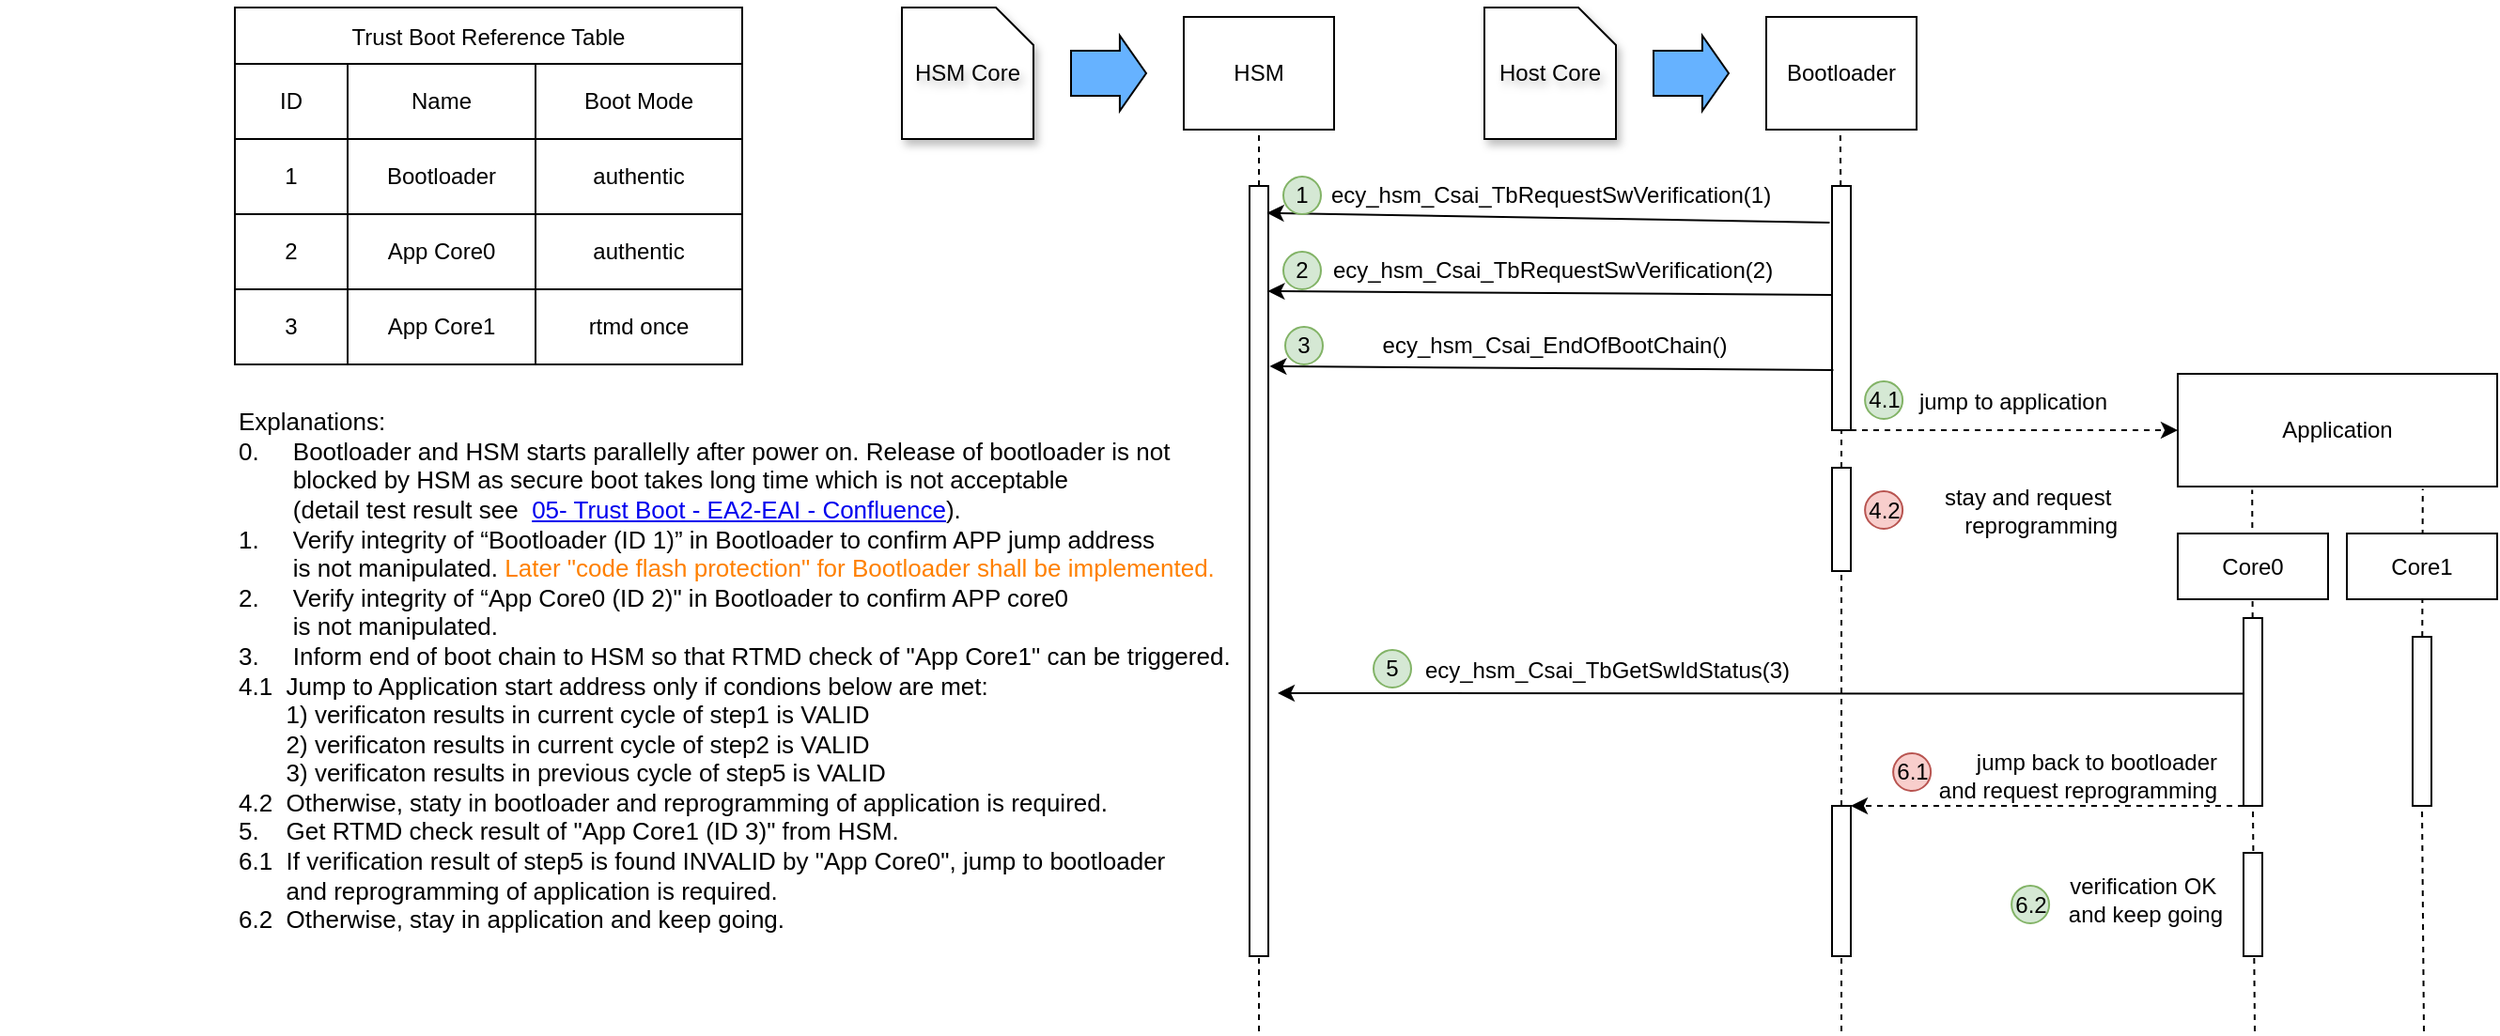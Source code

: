 <mxfile version="24.0.2" type="github">
  <diagram id="C5RBs43oDa-KdzZeNtuy" name="Page-1">
    <mxGraphModel dx="1313" dy="718" grid="1" gridSize="10" guides="1" tooltips="1" connect="1" arrows="1" fold="1" page="1" pageScale="1" pageWidth="827" pageHeight="1169" math="0" shadow="0">
      <root>
        <mxCell id="WIyWlLk6GJQsqaUBKTNV-0" />
        <mxCell id="WIyWlLk6GJQsqaUBKTNV-1" parent="WIyWlLk6GJQsqaUBKTNV-0" />
        <mxCell id="D4vPEo9Bev2hyHcHxzdy-16" value="&lt;div&gt;&lt;div&gt;&lt;div style=&quot;&quot;&gt;&lt;br&gt;&lt;/div&gt;&lt;/div&gt;&lt;/div&gt;" style="text;html=1;align=left;verticalAlign=middle;resizable=0;points=[];autosize=1;strokeColor=none;fillColor=none;" vertex="1" parent="WIyWlLk6GJQsqaUBKTNV-1">
          <mxGeometry x="580" y="530" width="20" height="30" as="geometry" />
        </mxCell>
        <mxCell id="D4vPEo9Bev2hyHcHxzdy-27" value="HSM Core" style="shape=card;whiteSpace=wrap;html=1;size=20;rotation=0;shadow=1;textShadow=1;direction=south;" vertex="1" parent="WIyWlLk6GJQsqaUBKTNV-1">
          <mxGeometry x="1060" y="35" width="70" height="70" as="geometry" />
        </mxCell>
        <mxCell id="D4vPEo9Bev2hyHcHxzdy-29" value="Host Core" style="shape=card;whiteSpace=wrap;html=1;size=20;rotation=0;shadow=1;textShadow=1;direction=south;" vertex="1" parent="WIyWlLk6GJQsqaUBKTNV-1">
          <mxGeometry x="1370" y="35" width="70" height="70" as="geometry" />
        </mxCell>
        <mxCell id="D4vPEo9Bev2hyHcHxzdy-30" value="HSM" style="whiteSpace=wrap;html=1;rounded=0;" vertex="1" parent="WIyWlLk6GJQsqaUBKTNV-1">
          <mxGeometry x="1210" y="40" width="80" height="60" as="geometry" />
        </mxCell>
        <mxCell id="D4vPEo9Bev2hyHcHxzdy-31" value="" style="shape=singleArrow;whiteSpace=wrap;html=1;arrowWidth=0.598;arrowSize=0.351;fillColor=#66B2FF;" vertex="1" parent="WIyWlLk6GJQsqaUBKTNV-1">
          <mxGeometry x="1150" y="50" width="40" height="40" as="geometry" />
        </mxCell>
        <mxCell id="D4vPEo9Bev2hyHcHxzdy-32" value="" style="shape=singleArrow;whiteSpace=wrap;html=1;arrowWidth=0.598;arrowSize=0.351;fillColor=#66B2FF;" vertex="1" parent="WIyWlLk6GJQsqaUBKTNV-1">
          <mxGeometry x="1460" y="50" width="40" height="40" as="geometry" />
        </mxCell>
        <mxCell id="D4vPEo9Bev2hyHcHxzdy-33" value="Bootloader" style="whiteSpace=wrap;html=1;rounded=0;" vertex="1" parent="WIyWlLk6GJQsqaUBKTNV-1">
          <mxGeometry x="1520" y="40" width="80" height="60" as="geometry" />
        </mxCell>
        <mxCell id="D4vPEo9Bev2hyHcHxzdy-34" value="" style="endArrow=none;html=1;rounded=0;entryX=0.5;entryY=1;entryDx=0;entryDy=0;dashed=1;" edge="1" parent="WIyWlLk6GJQsqaUBKTNV-1" source="D4vPEo9Bev2hyHcHxzdy-36" target="D4vPEo9Bev2hyHcHxzdy-30">
          <mxGeometry width="50" height="50" relative="1" as="geometry">
            <mxPoint x="1250" y="630" as="sourcePoint" />
            <mxPoint x="1050" y="290" as="targetPoint" />
          </mxGeometry>
        </mxCell>
        <mxCell id="D4vPEo9Bev2hyHcHxzdy-35" value="" style="endArrow=none;html=1;rounded=0;entryX=0.5;entryY=1;entryDx=0;entryDy=0;dashed=1;" edge="1" parent="WIyWlLk6GJQsqaUBKTNV-1" source="D4vPEo9Bev2hyHcHxzdy-101">
          <mxGeometry width="50" height="50" relative="1" as="geometry">
            <mxPoint x="1559.41" y="630" as="sourcePoint" />
            <mxPoint x="1559.41" y="100" as="targetPoint" />
          </mxGeometry>
        </mxCell>
        <mxCell id="D4vPEo9Bev2hyHcHxzdy-37" value="" style="endArrow=none;html=1;rounded=0;entryX=0.5;entryY=1;entryDx=0;entryDy=0;dashed=1;" edge="1" parent="WIyWlLk6GJQsqaUBKTNV-1" target="D4vPEo9Bev2hyHcHxzdy-36">
          <mxGeometry width="50" height="50" relative="1" as="geometry">
            <mxPoint x="1250" y="580" as="sourcePoint" />
            <mxPoint x="1250" y="100" as="targetPoint" />
          </mxGeometry>
        </mxCell>
        <mxCell id="D4vPEo9Bev2hyHcHxzdy-36" value="" style="rounded=0;whiteSpace=wrap;html=1;" vertex="1" parent="WIyWlLk6GJQsqaUBKTNV-1">
          <mxGeometry x="1245" y="130" width="10" height="410" as="geometry" />
        </mxCell>
        <mxCell id="D4vPEo9Bev2hyHcHxzdy-75" value="Trust Boot Reference Table" style="shape=table;startSize=30;container=1;collapsible=0;childLayout=tableLayout;" vertex="1" parent="WIyWlLk6GJQsqaUBKTNV-1">
          <mxGeometry x="705" y="35" width="270" height="190" as="geometry" />
        </mxCell>
        <mxCell id="D4vPEo9Bev2hyHcHxzdy-76" value="" style="shape=tableRow;horizontal=0;startSize=0;swimlaneHead=0;swimlaneBody=0;strokeColor=inherit;top=0;left=0;bottom=0;right=0;collapsible=0;dropTarget=0;fillColor=none;points=[[0,0.5],[1,0.5]];portConstraint=eastwest;" vertex="1" parent="D4vPEo9Bev2hyHcHxzdy-75">
          <mxGeometry y="30" width="270" height="40" as="geometry" />
        </mxCell>
        <mxCell id="D4vPEo9Bev2hyHcHxzdy-77" value="ID" style="shape=partialRectangle;html=1;whiteSpace=wrap;connectable=0;strokeColor=inherit;overflow=hidden;fillColor=none;top=0;left=0;bottom=0;right=0;pointerEvents=1;" vertex="1" parent="D4vPEo9Bev2hyHcHxzdy-76">
          <mxGeometry width="60" height="40" as="geometry">
            <mxRectangle width="60" height="40" as="alternateBounds" />
          </mxGeometry>
        </mxCell>
        <mxCell id="D4vPEo9Bev2hyHcHxzdy-78" value="Name" style="shape=partialRectangle;html=1;whiteSpace=wrap;connectable=0;strokeColor=inherit;overflow=hidden;fillColor=none;top=0;left=0;bottom=0;right=0;pointerEvents=1;" vertex="1" parent="D4vPEo9Bev2hyHcHxzdy-76">
          <mxGeometry x="60" width="100" height="40" as="geometry">
            <mxRectangle width="100" height="40" as="alternateBounds" />
          </mxGeometry>
        </mxCell>
        <mxCell id="D4vPEo9Bev2hyHcHxzdy-79" value="Boot Mode" style="shape=partialRectangle;html=1;whiteSpace=wrap;connectable=0;strokeColor=inherit;overflow=hidden;fillColor=none;top=0;left=0;bottom=0;right=0;pointerEvents=1;" vertex="1" parent="D4vPEo9Bev2hyHcHxzdy-76">
          <mxGeometry x="160" width="110" height="40" as="geometry">
            <mxRectangle width="110" height="40" as="alternateBounds" />
          </mxGeometry>
        </mxCell>
        <mxCell id="D4vPEo9Bev2hyHcHxzdy-80" value="" style="shape=tableRow;horizontal=0;startSize=0;swimlaneHead=0;swimlaneBody=0;strokeColor=inherit;top=0;left=0;bottom=0;right=0;collapsible=0;dropTarget=0;fillColor=none;points=[[0,0.5],[1,0.5]];portConstraint=eastwest;" vertex="1" parent="D4vPEo9Bev2hyHcHxzdy-75">
          <mxGeometry y="70" width="270" height="40" as="geometry" />
        </mxCell>
        <mxCell id="D4vPEo9Bev2hyHcHxzdy-81" value="1" style="shape=partialRectangle;html=1;whiteSpace=wrap;connectable=0;strokeColor=inherit;overflow=hidden;fillColor=none;top=0;left=0;bottom=0;right=0;pointerEvents=1;" vertex="1" parent="D4vPEo9Bev2hyHcHxzdy-80">
          <mxGeometry width="60" height="40" as="geometry">
            <mxRectangle width="60" height="40" as="alternateBounds" />
          </mxGeometry>
        </mxCell>
        <mxCell id="D4vPEo9Bev2hyHcHxzdy-82" value="Bootloader" style="shape=partialRectangle;html=1;whiteSpace=wrap;connectable=0;strokeColor=inherit;overflow=hidden;fillColor=none;top=0;left=0;bottom=0;right=0;pointerEvents=1;" vertex="1" parent="D4vPEo9Bev2hyHcHxzdy-80">
          <mxGeometry x="60" width="100" height="40" as="geometry">
            <mxRectangle width="100" height="40" as="alternateBounds" />
          </mxGeometry>
        </mxCell>
        <mxCell id="D4vPEo9Bev2hyHcHxzdy-83" value="authentic" style="shape=partialRectangle;html=1;whiteSpace=wrap;connectable=0;strokeColor=inherit;overflow=hidden;fillColor=none;top=0;left=0;bottom=0;right=0;pointerEvents=1;" vertex="1" parent="D4vPEo9Bev2hyHcHxzdy-80">
          <mxGeometry x="160" width="110" height="40" as="geometry">
            <mxRectangle width="110" height="40" as="alternateBounds" />
          </mxGeometry>
        </mxCell>
        <mxCell id="D4vPEo9Bev2hyHcHxzdy-84" value="" style="shape=tableRow;horizontal=0;startSize=0;swimlaneHead=0;swimlaneBody=0;strokeColor=inherit;top=0;left=0;bottom=0;right=0;collapsible=0;dropTarget=0;fillColor=none;points=[[0,0.5],[1,0.5]];portConstraint=eastwest;" vertex="1" parent="D4vPEo9Bev2hyHcHxzdy-75">
          <mxGeometry y="110" width="270" height="40" as="geometry" />
        </mxCell>
        <mxCell id="D4vPEo9Bev2hyHcHxzdy-85" value="2" style="shape=partialRectangle;html=1;whiteSpace=wrap;connectable=0;strokeColor=inherit;overflow=hidden;fillColor=none;top=0;left=0;bottom=0;right=0;pointerEvents=1;" vertex="1" parent="D4vPEo9Bev2hyHcHxzdy-84">
          <mxGeometry width="60" height="40" as="geometry">
            <mxRectangle width="60" height="40" as="alternateBounds" />
          </mxGeometry>
        </mxCell>
        <mxCell id="D4vPEo9Bev2hyHcHxzdy-86" value="App Core0" style="shape=partialRectangle;html=1;whiteSpace=wrap;connectable=0;strokeColor=inherit;overflow=hidden;fillColor=none;top=0;left=0;bottom=0;right=0;pointerEvents=1;" vertex="1" parent="D4vPEo9Bev2hyHcHxzdy-84">
          <mxGeometry x="60" width="100" height="40" as="geometry">
            <mxRectangle width="100" height="40" as="alternateBounds" />
          </mxGeometry>
        </mxCell>
        <mxCell id="D4vPEo9Bev2hyHcHxzdy-87" value="authentic" style="shape=partialRectangle;html=1;whiteSpace=wrap;connectable=0;strokeColor=inherit;overflow=hidden;fillColor=none;top=0;left=0;bottom=0;right=0;pointerEvents=1;" vertex="1" parent="D4vPEo9Bev2hyHcHxzdy-84">
          <mxGeometry x="160" width="110" height="40" as="geometry">
            <mxRectangle width="110" height="40" as="alternateBounds" />
          </mxGeometry>
        </mxCell>
        <mxCell id="D4vPEo9Bev2hyHcHxzdy-88" value="" style="shape=tableRow;horizontal=0;startSize=0;swimlaneHead=0;swimlaneBody=0;strokeColor=inherit;top=0;left=0;bottom=0;right=0;collapsible=0;dropTarget=0;fillColor=none;points=[[0,0.5],[1,0.5]];portConstraint=eastwest;" vertex="1" parent="D4vPEo9Bev2hyHcHxzdy-75">
          <mxGeometry y="150" width="270" height="40" as="geometry" />
        </mxCell>
        <mxCell id="D4vPEo9Bev2hyHcHxzdy-89" value="3" style="shape=partialRectangle;html=1;whiteSpace=wrap;connectable=0;strokeColor=inherit;overflow=hidden;fillColor=none;top=0;left=0;bottom=0;right=0;pointerEvents=1;" vertex="1" parent="D4vPEo9Bev2hyHcHxzdy-88">
          <mxGeometry width="60" height="40" as="geometry">
            <mxRectangle width="60" height="40" as="alternateBounds" />
          </mxGeometry>
        </mxCell>
        <mxCell id="D4vPEo9Bev2hyHcHxzdy-90" value="App Core1" style="shape=partialRectangle;html=1;whiteSpace=wrap;connectable=0;strokeColor=inherit;overflow=hidden;fillColor=none;top=0;left=0;bottom=0;right=0;pointerEvents=1;" vertex="1" parent="D4vPEo9Bev2hyHcHxzdy-88">
          <mxGeometry x="60" width="100" height="40" as="geometry">
            <mxRectangle width="100" height="40" as="alternateBounds" />
          </mxGeometry>
        </mxCell>
        <mxCell id="D4vPEo9Bev2hyHcHxzdy-91" value="rtmd once" style="shape=partialRectangle;html=1;whiteSpace=wrap;connectable=0;strokeColor=inherit;overflow=hidden;fillColor=none;top=0;left=0;bottom=0;right=0;pointerEvents=1;" vertex="1" parent="D4vPEo9Bev2hyHcHxzdy-88">
          <mxGeometry x="160" width="110" height="40" as="geometry">
            <mxRectangle width="110" height="40" as="alternateBounds" />
          </mxGeometry>
        </mxCell>
        <mxCell id="D4vPEo9Bev2hyHcHxzdy-101" value="" style="rounded=0;whiteSpace=wrap;html=1;" vertex="1" parent="WIyWlLk6GJQsqaUBKTNV-1">
          <mxGeometry x="1555" y="130" width="10" height="130" as="geometry" />
        </mxCell>
        <mxCell id="D4vPEo9Bev2hyHcHxzdy-103" value="" style="endArrow=classic;html=1;rounded=0;exitX=-0.129;exitY=0.15;exitDx=0;exitDy=0;exitPerimeter=0;entryX=0.929;entryY=0.035;entryDx=0;entryDy=0;entryPerimeter=0;" edge="1" parent="WIyWlLk6GJQsqaUBKTNV-1" source="D4vPEo9Bev2hyHcHxzdy-101" target="D4vPEo9Bev2hyHcHxzdy-36">
          <mxGeometry width="50" height="50" relative="1" as="geometry">
            <mxPoint x="1360" y="170" as="sourcePoint" />
            <mxPoint x="1410" y="120" as="targetPoint" />
          </mxGeometry>
        </mxCell>
        <mxCell id="D4vPEo9Bev2hyHcHxzdy-104" value="ecy_hsm_Csai_TbRequestSwVerification(1)" style="text;html=1;align=center;verticalAlign=middle;resizable=0;points=[];autosize=1;strokeColor=none;fillColor=none;" vertex="1" parent="WIyWlLk6GJQsqaUBKTNV-1">
          <mxGeometry x="1275" y="120" width="260" height="30" as="geometry" />
        </mxCell>
        <mxCell id="D4vPEo9Bev2hyHcHxzdy-105" value="" style="endArrow=classic;html=1;rounded=0;exitX=-0.129;exitY=0.15;exitDx=0;exitDy=0;exitPerimeter=0;entryX=0.929;entryY=0.035;entryDx=0;entryDy=0;entryPerimeter=0;" edge="1" parent="WIyWlLk6GJQsqaUBKTNV-1">
          <mxGeometry width="50" height="50" relative="1" as="geometry">
            <mxPoint x="1554.71" y="188" as="sourcePoint" />
            <mxPoint x="1254.71" y="186" as="targetPoint" />
          </mxGeometry>
        </mxCell>
        <mxCell id="D4vPEo9Bev2hyHcHxzdy-106" value="ecy_hsm_Csai_TbRequestSwVerification(2)" style="text;html=1;align=center;verticalAlign=middle;resizable=0;points=[];autosize=1;strokeColor=none;fillColor=none;" vertex="1" parent="WIyWlLk6GJQsqaUBKTNV-1">
          <mxGeometry x="1275.71" y="160" width="260" height="30" as="geometry" />
        </mxCell>
        <mxCell id="D4vPEo9Bev2hyHcHxzdy-107" value="1" style="ellipse;whiteSpace=wrap;html=1;aspect=fixed;fillColor=#d5e8d4;strokeColor=#82b366;" vertex="1" parent="WIyWlLk6GJQsqaUBKTNV-1">
          <mxGeometry x="1263" y="125" width="20" height="20" as="geometry" />
        </mxCell>
        <mxCell id="D4vPEo9Bev2hyHcHxzdy-108" value="2" style="ellipse;whiteSpace=wrap;html=1;aspect=fixed;fillColor=#d5e8d4;strokeColor=#82b366;" vertex="1" parent="WIyWlLk6GJQsqaUBKTNV-1">
          <mxGeometry x="1263" y="165" width="20" height="20" as="geometry" />
        </mxCell>
        <mxCell id="D4vPEo9Bev2hyHcHxzdy-109" value="Explanations:&lt;div style=&quot;font-size: 13px;&quot;&gt;0.&amp;nbsp; &amp;nbsp; &amp;nbsp;Bootloader and HSM starts parallelly after power on.&amp;nbsp;&lt;span style=&quot;background-color: initial; font-size: 13px;&quot;&gt;Release of bootloader is not&amp;nbsp;&lt;/span&gt;&lt;/div&gt;&lt;div style=&quot;font-size: 13px;&quot;&gt;&lt;span style=&quot;background-color: initial; font-size: 13px;&quot;&gt;&amp;nbsp; &amp;nbsp; &amp;nbsp; &amp;nbsp; blocked&amp;nbsp;&lt;/span&gt;&lt;span style=&quot;background-color: initial; font-size: 13px;&quot;&gt;by HSM as secure boot takes long time&amp;nbsp;&lt;/span&gt;&lt;span style=&quot;background-color: initial; font-size: 13px;&quot;&gt;which is not acceptable&amp;nbsp;&lt;/span&gt;&lt;/div&gt;&lt;div style=&quot;font-size: 13px;&quot;&gt;&lt;span style=&quot;background-color: initial; font-size: 13px;&quot;&gt;&amp;nbsp; &amp;nbsp; &amp;nbsp; &amp;nbsp; (detail test result see&amp;nbsp;&amp;nbsp;&lt;/span&gt;&lt;a href=&quot;http://192.168.12.6:7090/display/EA2EAI/05-+Trust+Boot&quot; style=&quot;background-color: initial; font-size: 13px;&quot;&gt;05- Trust Boot - EA2-EAI - Confluence&lt;/a&gt;&lt;span style=&quot;background-color: initial; font-size: 13px;&quot;&gt;).&lt;/span&gt;&lt;div style=&quot;font-size: 13px;&quot;&gt;1.&amp;nbsp; &amp;nbsp; &amp;nbsp;Verify integrity of “Bootloader&amp;nbsp;&lt;span style=&quot;background-color: initial; font-size: 13px;&quot;&gt;(ID 1)&lt;/span&gt;&lt;span style=&quot;background-color: initial; font-size: 13px;&quot;&gt;” in Bootloader to confirm APP jump address&amp;nbsp;&lt;/span&gt;&lt;/div&gt;&lt;div style=&quot;font-size: 13px;&quot;&gt;&lt;span style=&quot;background-color: initial; font-size: 13px;&quot;&gt;&amp;nbsp; &amp;nbsp; &amp;nbsp; &amp;nbsp; is not manipulated.&amp;nbsp;&lt;/span&gt;&lt;span style=&quot;background-color: initial; font-size: 13px;&quot;&gt;&lt;font color=&quot;#ff8000&quot; style=&quot;font-size: 13px;&quot;&gt;Later &quot;code flash protection&quot; for Bootloader shall be implemented.&lt;/font&gt;&lt;/span&gt;&lt;/div&gt;&lt;div style=&quot;font-size: 13px;&quot;&gt;2.&amp;nbsp; &amp;nbsp; &amp;nbsp;Verify integrity of “App Core0&amp;nbsp;&lt;span style=&quot;background-color: initial; font-size: 13px;&quot;&gt;(ID 2)&lt;/span&gt;&lt;span style=&quot;background-color: initial; font-size: 13px;&quot;&gt;&quot; in Bootloader to confirm APP core0&amp;nbsp;&lt;/span&gt;&lt;/div&gt;&lt;div style=&quot;font-size: 13px;&quot;&gt;&lt;span style=&quot;background-color: initial; font-size: 13px;&quot;&gt;&amp;nbsp; &amp;nbsp; &amp;nbsp; &amp;nbsp; is not manipulated.&lt;/span&gt;&lt;/div&gt;&lt;div style=&quot;font-size: 13px;&quot;&gt;3.&amp;nbsp; &amp;nbsp; &amp;nbsp;Inform end of boot chain to HSM so that RTMD check of &quot;App Core1&quot; can be triggered.&lt;/div&gt;&lt;div style=&quot;font-size: 13px;&quot;&gt;4.1&amp;nbsp; Jump to Application start address only if condions below are met:&lt;/div&gt;&lt;div style=&quot;font-size: 13px;&quot;&gt;&amp;nbsp; &amp;nbsp; &amp;nbsp; &amp;nbsp;1) verificaton results&amp;nbsp;&lt;span style=&quot;background-color: initial; font-size: 13px;&quot;&gt;in current cycle&amp;nbsp;&lt;/span&gt;&lt;span style=&quot;background-color: initial; font-size: 13px;&quot;&gt;of step1 is VALID&lt;/span&gt;&lt;/div&gt;&lt;div style=&quot;font-size: 13px;&quot;&gt;&lt;span style=&quot;background-color: initial; font-size: 13px;&quot;&gt;&amp;nbsp; &amp;nbsp; &amp;nbsp; &amp;nbsp;2) verificaton results&amp;nbsp;&lt;/span&gt;&lt;span style=&quot;background-color: initial; font-size: 13px;&quot;&gt;in current cycle&amp;nbsp;&lt;/span&gt;&lt;span style=&quot;background-color: initial; font-size: 13px;&quot;&gt;of step2 is VALID&lt;/span&gt;&lt;/div&gt;&lt;div style=&quot;font-size: 13px;&quot;&gt;&lt;span style=&quot;background-color: initial; font-size: 13px;&quot;&gt;&amp;nbsp; &amp;nbsp; &amp;nbsp; &amp;nbsp;3) verificaton results&amp;nbsp;&lt;/span&gt;&lt;span style=&quot;background-color: initial; font-size: 13px;&quot;&gt;in previous cycle&amp;nbsp;&lt;/span&gt;&lt;span style=&quot;background-color: initial; font-size: 13px;&quot;&gt;of step5 is VALID&lt;/span&gt;&lt;span style=&quot;background-color: initial; font-size: 13px;&quot;&gt;&amp;nbsp;&lt;/span&gt;&lt;/div&gt;&lt;div style=&quot;font-size: 13px;&quot;&gt;4.2&amp;nbsp; Otherwise, staty in bootloader and reprogramming of application is required.&lt;/div&gt;&lt;div style=&quot;font-size: 13px;&quot;&gt;5.&amp;nbsp; &amp;nbsp; Get RTMD check result of &quot;App Core1 (ID 3)&quot; from HSM.&amp;nbsp;&lt;/div&gt;&lt;div style=&quot;font-size: 13px;&quot;&gt;6.1&amp;nbsp; If verification result of step5 is found INVALID by &quot;App Core0&quot;, jump to bootloader&amp;nbsp;&lt;/div&gt;&lt;div style=&quot;font-size: 13px;&quot;&gt;&amp;nbsp; &amp;nbsp; &amp;nbsp; &amp;nbsp;and&amp;nbsp;&lt;span style=&quot;background-color: initial; font-size: 13px;&quot;&gt;reprogramming of application is required.&lt;/span&gt;&lt;/div&gt;&lt;div style=&quot;font-size: 13px;&quot;&gt;&lt;span style=&quot;background-color: initial; font-size: 13px;&quot;&gt;6.2&amp;nbsp; Otherwise, stay in application and keep going.&lt;/span&gt;&lt;/div&gt;&lt;/div&gt;" style="text;html=1;align=left;verticalAlign=middle;resizable=0;points=[];autosize=1;strokeColor=none;fillColor=none;fontSize=13;" vertex="1" parent="WIyWlLk6GJQsqaUBKTNV-1">
          <mxGeometry x="705" y="243" width="550" height="290" as="geometry" />
        </mxCell>
        <mxCell id="D4vPEo9Bev2hyHcHxzdy-110" value="" style="endArrow=classic;html=1;rounded=0;exitX=-0.129;exitY=0.15;exitDx=0;exitDy=0;exitPerimeter=0;entryX=0.929;entryY=0.035;entryDx=0;entryDy=0;entryPerimeter=0;" edge="1" parent="WIyWlLk6GJQsqaUBKTNV-1">
          <mxGeometry width="50" height="50" relative="1" as="geometry">
            <mxPoint x="1555.71" y="228" as="sourcePoint" />
            <mxPoint x="1255.71" y="226" as="targetPoint" />
          </mxGeometry>
        </mxCell>
        <mxCell id="D4vPEo9Bev2hyHcHxzdy-111" value="ecy_hsm_Csai_EndOfBootChain()" style="text;html=1;align=center;verticalAlign=middle;resizable=0;points=[];autosize=1;strokeColor=none;fillColor=none;" vertex="1" parent="WIyWlLk6GJQsqaUBKTNV-1">
          <mxGeometry x="1301.71" y="200" width="210" height="30" as="geometry" />
        </mxCell>
        <mxCell id="D4vPEo9Bev2hyHcHxzdy-112" value="3" style="ellipse;whiteSpace=wrap;html=1;aspect=fixed;fillColor=#d5e8d4;strokeColor=#82b366;" vertex="1" parent="WIyWlLk6GJQsqaUBKTNV-1">
          <mxGeometry x="1264" y="205" width="20" height="20" as="geometry" />
        </mxCell>
        <mxCell id="D4vPEo9Bev2hyHcHxzdy-113" value="Application" style="whiteSpace=wrap;html=1;rounded=0;" vertex="1" parent="WIyWlLk6GJQsqaUBKTNV-1">
          <mxGeometry x="1739" y="230" width="170" height="60" as="geometry" />
        </mxCell>
        <mxCell id="D4vPEo9Bev2hyHcHxzdy-114" value="" style="endArrow=classic;html=1;rounded=0;exitX=1;exitY=1;exitDx=0;exitDy=0;entryX=0;entryY=0.5;entryDx=0;entryDy=0;dashed=1;" edge="1" parent="WIyWlLk6GJQsqaUBKTNV-1" source="D4vPEo9Bev2hyHcHxzdy-101" target="D4vPEo9Bev2hyHcHxzdy-113">
          <mxGeometry width="50" height="50" relative="1" as="geometry">
            <mxPoint x="1568" y="244.94" as="sourcePoint" />
            <mxPoint x="1653.56" y="244" as="targetPoint" />
          </mxGeometry>
        </mxCell>
        <mxCell id="D4vPEo9Bev2hyHcHxzdy-115" value="jump to application" style="text;html=1;align=center;verticalAlign=middle;resizable=0;points=[];autosize=1;strokeColor=none;fillColor=none;" vertex="1" parent="WIyWlLk6GJQsqaUBKTNV-1">
          <mxGeometry x="1590.56" y="230" width="120" height="30" as="geometry" />
        </mxCell>
        <mxCell id="D4vPEo9Bev2hyHcHxzdy-116" value="" style="endArrow=none;html=1;rounded=0;entryX=0.233;entryY=1.03;entryDx=0;entryDy=0;dashed=1;entryPerimeter=0;" edge="1" parent="WIyWlLk6GJQsqaUBKTNV-1" source="D4vPEo9Bev2hyHcHxzdy-120" target="D4vPEo9Bev2hyHcHxzdy-113">
          <mxGeometry width="50" height="50" relative="1" as="geometry">
            <mxPoint x="1780" y="630" as="sourcePoint" />
            <mxPoint x="1779.59" y="300" as="targetPoint" />
          </mxGeometry>
        </mxCell>
        <mxCell id="D4vPEo9Bev2hyHcHxzdy-117" value="Core0" style="whiteSpace=wrap;html=1;rounded=0;" vertex="1" parent="WIyWlLk6GJQsqaUBKTNV-1">
          <mxGeometry x="1739" y="315" width="80" height="35" as="geometry" />
        </mxCell>
        <mxCell id="D4vPEo9Bev2hyHcHxzdy-118" value="" style="endArrow=none;html=1;rounded=0;entryX=0.767;entryY=1.021;entryDx=0;entryDy=0;dashed=1;entryPerimeter=0;" edge="1" parent="WIyWlLk6GJQsqaUBKTNV-1" source="D4vPEo9Bev2hyHcHxzdy-126" target="D4vPEo9Bev2hyHcHxzdy-113">
          <mxGeometry width="50" height="50" relative="1" as="geometry">
            <mxPoint x="1870" y="630" as="sourcePoint" />
            <mxPoint x="1869.59" y="300" as="targetPoint" />
          </mxGeometry>
        </mxCell>
        <mxCell id="D4vPEo9Bev2hyHcHxzdy-119" value="Core1" style="whiteSpace=wrap;html=1;rounded=0;" vertex="1" parent="WIyWlLk6GJQsqaUBKTNV-1">
          <mxGeometry x="1829" y="315" width="80" height="35" as="geometry" />
        </mxCell>
        <mxCell id="D4vPEo9Bev2hyHcHxzdy-121" value="" style="endArrow=none;html=1;rounded=0;entryX=0.5;entryY=1;entryDx=0;entryDy=0;dashed=1;" edge="1" parent="WIyWlLk6GJQsqaUBKTNV-1" target="D4vPEo9Bev2hyHcHxzdy-120">
          <mxGeometry width="50" height="50" relative="1" as="geometry">
            <mxPoint x="1780" y="580" as="sourcePoint" />
            <mxPoint x="1779.59" y="300" as="targetPoint" />
          </mxGeometry>
        </mxCell>
        <mxCell id="D4vPEo9Bev2hyHcHxzdy-120" value="" style="rounded=0;whiteSpace=wrap;html=1;" vertex="1" parent="WIyWlLk6GJQsqaUBKTNV-1">
          <mxGeometry x="1774" y="360" width="10" height="100" as="geometry" />
        </mxCell>
        <mxCell id="D4vPEo9Bev2hyHcHxzdy-122" value="" style="endArrow=classic;html=1;rounded=0;exitX=0;exitY=0.403;exitDx=0;exitDy=0;exitPerimeter=0;" edge="1" parent="WIyWlLk6GJQsqaUBKTNV-1" source="D4vPEo9Bev2hyHcHxzdy-120">
          <mxGeometry width="50" height="50" relative="1" as="geometry">
            <mxPoint x="1770" y="400" as="sourcePoint" />
            <mxPoint x="1260" y="400" as="targetPoint" />
          </mxGeometry>
        </mxCell>
        <mxCell id="D4vPEo9Bev2hyHcHxzdy-123" value="ecy_hsm_Csai_TbGetSwIdStatus(3)" style="text;html=1;align=center;verticalAlign=middle;resizable=0;points=[];autosize=1;strokeColor=none;fillColor=none;" vertex="1" parent="WIyWlLk6GJQsqaUBKTNV-1">
          <mxGeometry x="1325" y="373" width="220" height="30" as="geometry" />
        </mxCell>
        <mxCell id="D4vPEo9Bev2hyHcHxzdy-124" value="5" style="ellipse;whiteSpace=wrap;html=1;aspect=fixed;fillColor=#d5e8d4;strokeColor=#82b366;" vertex="1" parent="WIyWlLk6GJQsqaUBKTNV-1">
          <mxGeometry x="1311" y="377" width="20" height="20" as="geometry" />
        </mxCell>
        <mxCell id="D4vPEo9Bev2hyHcHxzdy-125" value="4.1" style="ellipse;whiteSpace=wrap;html=1;aspect=fixed;fillColor=#d5e8d4;strokeColor=#82b366;" vertex="1" parent="WIyWlLk6GJQsqaUBKTNV-1">
          <mxGeometry x="1572.56" y="234" width="20" height="20" as="geometry" />
        </mxCell>
        <mxCell id="D4vPEo9Bev2hyHcHxzdy-127" value="" style="endArrow=none;html=1;rounded=0;entryX=0.5;entryY=1;entryDx=0;entryDy=0;dashed=1;" edge="1" parent="WIyWlLk6GJQsqaUBKTNV-1" target="D4vPEo9Bev2hyHcHxzdy-126">
          <mxGeometry width="50" height="50" relative="1" as="geometry">
            <mxPoint x="1870" y="580" as="sourcePoint" />
            <mxPoint x="1869.59" y="300" as="targetPoint" />
          </mxGeometry>
        </mxCell>
        <mxCell id="D4vPEo9Bev2hyHcHxzdy-126" value="" style="rounded=0;whiteSpace=wrap;html=1;" vertex="1" parent="WIyWlLk6GJQsqaUBKTNV-1">
          <mxGeometry x="1864" y="370" width="10" height="90" as="geometry" />
        </mxCell>
        <mxCell id="D4vPEo9Bev2hyHcHxzdy-128" value="" style="endArrow=none;html=1;rounded=0;entryX=0.5;entryY=1;entryDx=0;entryDy=0;dashed=1;" edge="1" parent="WIyWlLk6GJQsqaUBKTNV-1" source="D4vPEo9Bev2hyHcHxzdy-134" target="D4vPEo9Bev2hyHcHxzdy-101">
          <mxGeometry width="50" height="50" relative="1" as="geometry">
            <mxPoint x="1560" y="630" as="sourcePoint" />
            <mxPoint x="1559.41" y="270" as="targetPoint" />
          </mxGeometry>
        </mxCell>
        <mxCell id="D4vPEo9Bev2hyHcHxzdy-130" value="" style="endArrow=none;html=1;rounded=0;entryX=0.5;entryY=1;entryDx=0;entryDy=0;dashed=1;" edge="1" parent="WIyWlLk6GJQsqaUBKTNV-1" target="D4vPEo9Bev2hyHcHxzdy-129">
          <mxGeometry width="50" height="50" relative="1" as="geometry">
            <mxPoint x="1560" y="580" as="sourcePoint" />
            <mxPoint x="1560" y="270" as="targetPoint" />
          </mxGeometry>
        </mxCell>
        <mxCell id="D4vPEo9Bev2hyHcHxzdy-129" value="" style="rounded=0;whiteSpace=wrap;html=1;" vertex="1" parent="WIyWlLk6GJQsqaUBKTNV-1">
          <mxGeometry x="1555" y="460" width="10" height="80" as="geometry" />
        </mxCell>
        <mxCell id="D4vPEo9Bev2hyHcHxzdy-131" value="" style="endArrow=classic;html=1;rounded=0;exitX=0;exitY=1;exitDx=0;exitDy=0;entryX=1;entryY=0;entryDx=0;entryDy=0;dashed=1;" edge="1" parent="WIyWlLk6GJQsqaUBKTNV-1" source="D4vPEo9Bev2hyHcHxzdy-120" target="D4vPEo9Bev2hyHcHxzdy-129">
          <mxGeometry width="50" height="50" relative="1" as="geometry">
            <mxPoint x="1695" y="413" as="sourcePoint" />
            <mxPoint x="1264" y="414" as="targetPoint" />
          </mxGeometry>
        </mxCell>
        <mxCell id="D4vPEo9Bev2hyHcHxzdy-132" value="jump back to bootloader&lt;div&gt;and request reprogramming&lt;/div&gt;" style="text;html=1;align=right;verticalAlign=middle;resizable=0;points=[];autosize=1;strokeColor=none;fillColor=none;" vertex="1" parent="WIyWlLk6GJQsqaUBKTNV-1">
          <mxGeometry x="1590.56" y="424" width="170" height="40" as="geometry" />
        </mxCell>
        <mxCell id="D4vPEo9Bev2hyHcHxzdy-133" value="6.1" style="ellipse;whiteSpace=wrap;html=1;aspect=fixed;fillColor=#f8cecc;strokeColor=#b85450;" vertex="1" parent="WIyWlLk6GJQsqaUBKTNV-1">
          <mxGeometry x="1587.56" y="432" width="20" height="20" as="geometry" />
        </mxCell>
        <mxCell id="D4vPEo9Bev2hyHcHxzdy-138" value="" style="endArrow=none;html=1;rounded=0;entryX=0.5;entryY=1;entryDx=0;entryDy=0;dashed=1;" edge="1" parent="WIyWlLk6GJQsqaUBKTNV-1" source="D4vPEo9Bev2hyHcHxzdy-129" target="D4vPEo9Bev2hyHcHxzdy-134">
          <mxGeometry width="50" height="50" relative="1" as="geometry">
            <mxPoint x="1560" y="460" as="sourcePoint" />
            <mxPoint x="1560" y="260" as="targetPoint" />
          </mxGeometry>
        </mxCell>
        <mxCell id="D4vPEo9Bev2hyHcHxzdy-134" value="" style="rounded=0;whiteSpace=wrap;html=1;" vertex="1" parent="WIyWlLk6GJQsqaUBKTNV-1">
          <mxGeometry x="1555" y="280" width="10" height="55" as="geometry" />
        </mxCell>
        <mxCell id="D4vPEo9Bev2hyHcHxzdy-139" value="4.2" style="ellipse;whiteSpace=wrap;html=1;aspect=fixed;fillColor=#f8cecc;strokeColor=#b85450;" vertex="1" parent="WIyWlLk6GJQsqaUBKTNV-1">
          <mxGeometry x="1572.56" y="292.5" width="20" height="20" as="geometry" />
        </mxCell>
        <mxCell id="D4vPEo9Bev2hyHcHxzdy-140" value="stay and&amp;nbsp;&lt;span style=&quot;background-color: initial;&quot;&gt;request&amp;nbsp;&lt;/span&gt;&lt;div&gt;&lt;span style=&quot;background-color: initial;&quot;&gt;reprogramming&lt;/span&gt;&lt;/div&gt;" style="text;html=1;align=right;verticalAlign=middle;resizable=0;points=[];autosize=1;strokeColor=none;fillColor=none;" vertex="1" parent="WIyWlLk6GJQsqaUBKTNV-1">
          <mxGeometry x="1587.56" y="282.5" width="120" height="40" as="geometry" />
        </mxCell>
        <mxCell id="D4vPEo9Bev2hyHcHxzdy-141" value="" style="rounded=0;whiteSpace=wrap;html=1;" vertex="1" parent="WIyWlLk6GJQsqaUBKTNV-1">
          <mxGeometry x="1774" y="485" width="10" height="55" as="geometry" />
        </mxCell>
        <mxCell id="D4vPEo9Bev2hyHcHxzdy-142" value="6.2" style="ellipse;whiteSpace=wrap;html=1;aspect=fixed;fillColor=#d5e8d4;strokeColor=#82b366;" vertex="1" parent="WIyWlLk6GJQsqaUBKTNV-1">
          <mxGeometry x="1650.56" y="502.5" width="20" height="20" as="geometry" />
        </mxCell>
        <mxCell id="D4vPEo9Bev2hyHcHxzdy-143" value="verification OK&amp;nbsp;&lt;div&gt;and keep going&lt;/div&gt;" style="text;html=1;align=right;verticalAlign=middle;resizable=0;points=[];autosize=1;strokeColor=none;fillColor=none;" vertex="1" parent="WIyWlLk6GJQsqaUBKTNV-1">
          <mxGeometry x="1654" y="490" width="110" height="40" as="geometry" />
        </mxCell>
      </root>
    </mxGraphModel>
  </diagram>
</mxfile>
